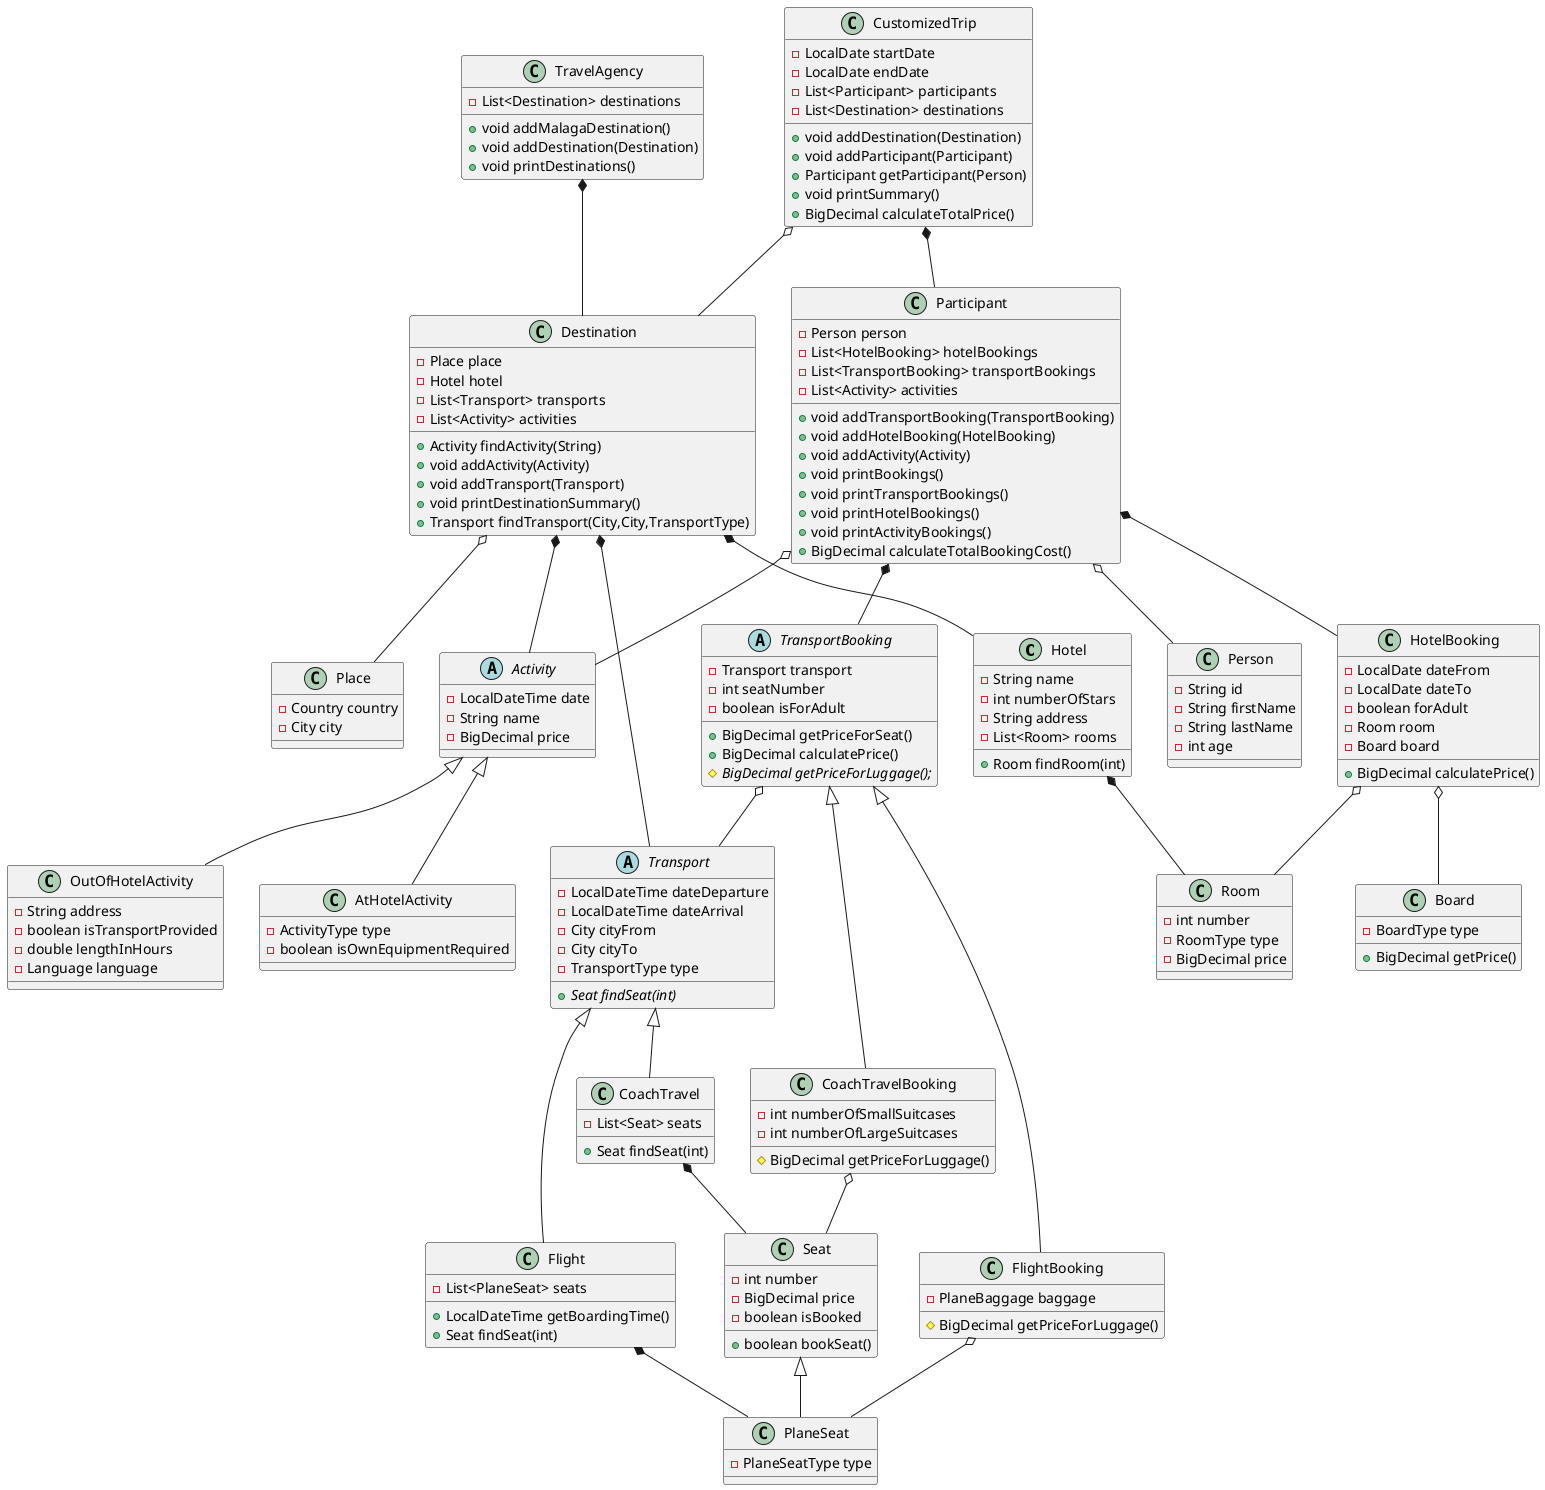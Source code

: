 @startuml
class Hotel {
- String name
- int numberOfStars
- String address
- List<Room> rooms
+ Room findRoom(int)
'+ String getName()
'+ void setName(String)
'+ int getNumberOfStars()
'+ void setNumberOfStars(byte)
'+ String getAddress()
'+ void setAddress(String)
'+ List<Room> getRooms()
'+ void setRooms(List<Room>)
'+ String toString()
'+ boolean equals(Object)
'+ int hashCode()
}
class PlaneSeat {
- PlaneSeatType type
'+ PlaneSeatType getType()
'+ void setType(PlaneSeatType)
'+ String toString()
}
'class DateFormat {
'+ {static} String format(LocalDateTime)
'+ {static} String format(LocalDate)
'}
'enum Language {
'+  ENGLISH
'+  POLISH
'+  SPANISH
'}
class Seat {
- int number
- BigDecimal price
- boolean isBooked
+ boolean bookSeat()
'+ int getNumber()
'+ void setNumber(int)
'+ BigDecimal getPrice()
'+ void setPrice(BigDecimal)
'+ boolean isBooked()
'+ void setBooked(boolean)
'+ String toString()
'+ boolean equals(Object)
'+ int hashCode()
}
class Participant {
- Person person
- List<HotelBooking> hotelBookings
- List<TransportBooking> transportBookings
- List<Activity> activities
+ void addTransportBooking(TransportBooking)
+ void addHotelBooking(HotelBooking)
+ void addActivity(Activity)
'+ Person getPerson()
+ void printBookings()
+ void printTransportBookings()
+ void printHotelBookings()
+ void printActivityBookings()
+ BigDecimal calculateTotalBookingCost()
'+ void setPerson(Person)
'+ List<HotelBooking> getHotelBookings()
'+ void setHotelBookings(List<HotelBooking>)
'+ List<TransportBooking> getTransportBookings()
'+ void setTransportBookings(List<TransportBooking>)
'+ List<Activity> getActivities()
'+ void setActivities(List<Activity>)
'+ boolean equals(Object)
'+ int hashCode()
}
class FlightBooking {
'- {static} String PRICE_FOR_HAND_BAG
'- {static} String PRICE_FOR_CHECKED_BAG
- PlaneBaggage baggage
# BigDecimal getPriceForLuggage()
'+ String toString()
}
class CustomizedTrip {
- LocalDate startDate
- LocalDate endDate
- List<Participant> participants
- List<Destination> destinations
+ void addDestination(Destination)
+ void addParticipant(Participant)
+ Participant getParticipant(Person)
+ void printSummary()
+ BigDecimal calculateTotalPrice()
'+ List<Destination> getDestinations()
'+ void setDestinations(List<Destination>)
'+ List<Participant> getParticipants()
'+ void setParticipants(List<Participant>)
'+ LocalDate getStartDate()
'+ void setStartDate(LocalDate)
'+ LocalDate getEndDate()
'+ void setEndDate(LocalDate)
}
class HotelBooking {
- LocalDate dateFrom
- LocalDate dateTo
- boolean forAdult
- Room room
- Board board
+ BigDecimal calculatePrice()
'+ LocalDate getDateFrom()
'+ void setDateFrom(LocalDate)
'+ LocalDate getDateTo()
'+ void setDateTo(LocalDate)
'+ boolean isForAdult()
'+ void setForAdult(boolean)
'+ Room getRoom()
'+ void setRoom(Room)
'+ Board getBoard()
'+ void setBoard(BoardType)
'+ String toString()
'+ boolean equals(Object)
'+ int hashCode()
}
class Board {
'- {static} String PRICE_FOR_BB
'- {static} String PRICE_FOR_HB
'- {static} String PRICE_FOR_FB
'- {static} String PRICE_FOR_ALL_INCLUSIVE
- BoardType type
+ BigDecimal getPrice()
'+ BoardType getType()
'+ void setType(BoardType)
'+ String toString()
}
class Flight {
- List<PlaneSeat> seats
+ LocalDateTime getBoardingTime()
+ Seat findSeat(int)
'+ List<PlaneSeat> getSeats()
'+ void setSeats(List<PlaneSeat>)
'+ String toString()
}
'enum RoomType {
'+  SINGLE
'+  DOUBLE
'+  TRIPLE
'+  QUAD
'+  KING
'}
class TravelAgency {
- List<Destination> destinations
+ void addMalagaDestination()
+ void addDestination(Destination)
+ void printDestinations()
'+ List<Destination> getDestinations()
'+ void setDestinations(List<Destination>)
'+ String toString()
}
class CoachTravelBooking {
'- {static} String PRICE_FOR_SMALL_SUITCASE
'- {static} String PRICE_FOR_LARGE_SUITCASE
- int numberOfSmallSuitcases
- int numberOfLargeSuitcases
# BigDecimal getPriceForLuggage()
'+ int getNumberOfSmallSuitcases()
'+ void setNumberOfSmallSuitcases(int)
'+ int getNumberOfLargeSuitcases()
'+ void setNumberOfLargeSuitcases(int)
'+ String toString()
}
'enum City {
'+  WARSAW
'+  MALAGA
'+  MADRID
'}
abstract class Transport {
- LocalDateTime dateDeparture
- LocalDateTime dateArrival
- City cityFrom
- City cityTo
- TransportType type
+ {abstract}Seat findSeat(int)
'+ LocalDateTime getDateDeparture()
'+ void setDateDeparture(LocalDateTime)
'+ LocalDateTime getDateArrival()
'+ void setDateArrival(LocalDateTime)
'+ City getCityFrom()
'+ void setCityFrom(City)
'+ City getCityTo()
'+ void setCityTo(City)
'+ TransportType getType()
'+ void setType(TransportType)
'+ String toString()
}
'enum BoardType {
'+  BB
'+  HB
'+  FB
'+  ALL_INCLUSIVE
'- String displayName
'+ String getDisplayName()
'}
class Place {
- Country country
- City city
'+ Country getCountry()
'+ void setCountry(Country)
'+ City getCity()
'+ void setCity(City)
'+ String toString()
'+ boolean equals(Object)
'+ int hashCode()
}
'enum PlaneSeatType {
'+  ECONOMY_CLASS
'+  BUSINESS_CLASS
'+  FIRST_CLASS
'}
class Room {
- int number
- RoomType type
- BigDecimal price
'+ int getNumber()
'+ void setNumber(int)
'+ RoomType getType()
'+ void setType(RoomType)
'+ BigDecimal getPrice()
'+ void setPrice(BigDecimal)
'+ String toString()
'+ boolean equals(Object)
'+ int hashCode()
}
class OutOfHotelActivity {
- String address
- boolean isTransportProvided
- double lengthInHours
- Language language
'+ String getAddress()
'+ void setAddress(String)
'+ boolean isTransportProvided()
'+ void setTransportProvided(boolean)
'+ double getLengthInHours()
'+ void setLengthInHours(double)
'+ Language getLanguage()
'+ void setLanguage(Language)
'+ String toString()
'+ boolean equals(Object)
'+ int hashCode()
}
'class TripBooking {
'+ {static} void main(String[])
'}
abstract class Activity {
- LocalDateTime date
- String name
- BigDecimal price
'+ LocalDateTime getDate()
'+ void setDate(LocalDateTime)
'+ String getName()
'+ void setName(String)
'+ BigDecimal getPrice()
'+ void setPrice(BigDecimal)
'+ String toString()
'+ boolean equals(Object)
'+ int hashCode()
}
class AtHotelActivity {
- ActivityType type
- boolean isOwnEquipmentRequired
'+ ActivityType getType()
'+ void setType(ActivityType)
'+ boolean isOwnEquipmentRequired()
'+ void setOwnEquipmentRequired(boolean)
'+ String toString()
'+ boolean equals(Object)
'+ int hashCode()
}
class Destination {
- Place place
- Hotel hotel
- List<Transport> transports
- List<Activity> activities
+ Activity findActivity(String)
+ void addActivity(Activity)
+ void addTransport(Transport)
+ void printDestinationSummary()
+ Transport findTransport(City,City,TransportType)
'+ Place getPlace()
'+ void setPlace(Place)
'+ List<Transport> getTransports()
'+ void setTransports(List<Transport>)
'+ Hotel getHotel()
'+ void setHotel(Hotel)
'+ List<Activity> getActivities()
'+ void setActivities(List<Activity>)
'+ String toString()
'+ boolean equals(Object)
'+ int hashCode()
}
'enum PlaneBaggage {
'+  CHECKED
'+  HAND
'}
abstract class TransportBooking {
- Transport transport
- int seatNumber
- boolean isForAdult
+ BigDecimal getPriceForSeat()
+ BigDecimal calculatePrice()
# {abstract}BigDecimal getPriceForLuggage();
'+ Transport getTransport()
'+ void setTransport(Transport)
'+ int getSeatNumber()
'+ void setSeatNumber(int)
'+ boolean isForAdult()
'+ void setForAdult(boolean)
'+ String toString()
}
'enum ActivityType {
'+  CITY_TOUR
'+  SAND_FOOTBALL
'+  DIVING
'+  BEACH_VOLLEYBALL
'+  SURFING
'+  BANANA_BOAT
'}
'enum TransportType {
'+  PLANE
'+  BUS
'}
'enum Country {
'+  PL
'+  ES
'+  ENG
'}
class Person {
- String id
- String firstName
- String lastName
- int age
'+ String getId()
'+ void setId(String)
'+ String getFirstName()
'+ void setFirstName(String)
'+ String getLastName()
'+ void setLastName(String)
'+ int getAge()
'+ void setAge(int)
'+ String toString()
'+ boolean equals(Object)
'+ int hashCode()
}
class CoachTravel {
- List<Seat> seats
+ Seat findSeat(int)
'+ List<Seat> getSeats()
'+ void setSeats(List<Seat>)
'+ String toString()
}

TravelAgency *-- Destination
CustomizedTrip o-- Destination
CustomizedTrip *-- Participant
Destination *-- Transport
Destination *-- Hotel
Destination *-- Activity
Destination o-- Place
Participant o-- Person
Participant o-- Activity
Participant *-- HotelBooking
Participant *-- TransportBooking
CoachTravel *-- Seat
Hotel *-- Room
HotelBooking o-- Room
HotelBooking o-- Board
TransportBooking o-- Transport
CoachTravelBooking o-- Seat
FlightBooking o-- PlaneSeat
Flight *-- PlaneSeat
Seat <|-- PlaneSeat
TransportBooking <|-- FlightBooking
Transport <|-- Flight
TransportBooking <|-- CoachTravelBooking
Activity <|-- OutOfHotelActivity
Activity <|-- AtHotelActivity
Transport <|-- CoachTravel
@enduml